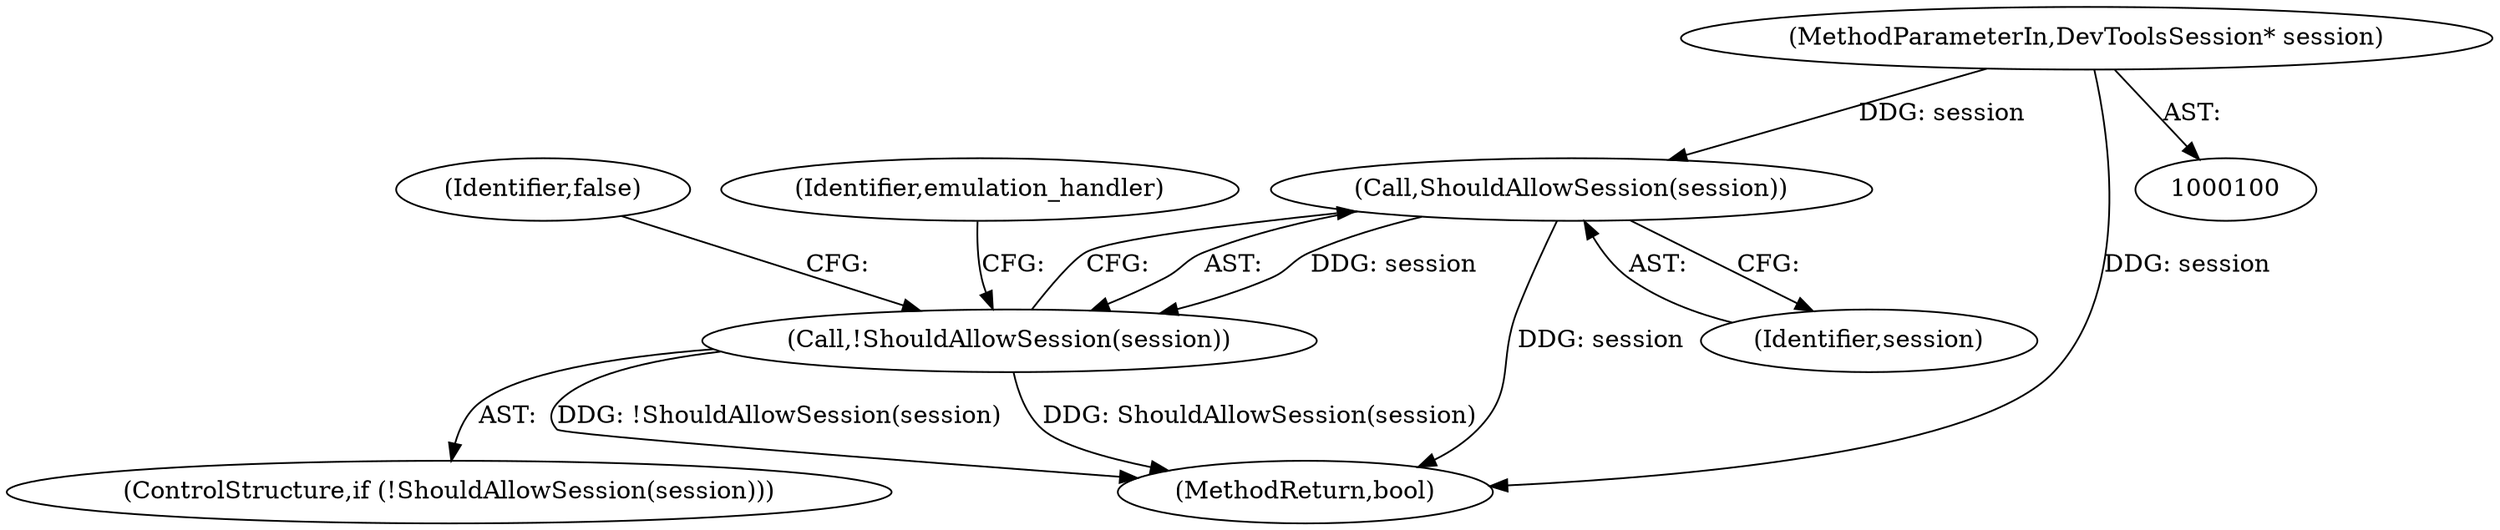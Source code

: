 digraph "0_Chrome_c71d8045ce0592cf3f4290744ab57b23c1d1b4c6_1@pointer" {
"1000106" [label="(Call,ShouldAllowSession(session))"];
"1000101" [label="(MethodParameterIn,DevToolsSession* session)"];
"1000105" [label="(Call,!ShouldAllowSession(session))"];
"1000109" [label="(Identifier,false)"];
"1000106" [label="(Call,ShouldAllowSession(session))"];
"1000105" [label="(Call,!ShouldAllowSession(session))"];
"1000112" [label="(Identifier,emulation_handler)"];
"1000104" [label="(ControlStructure,if (!ShouldAllowSession(session)))"];
"1000101" [label="(MethodParameterIn,DevToolsSession* session)"];
"1000204" [label="(MethodReturn,bool)"];
"1000107" [label="(Identifier,session)"];
"1000106" -> "1000105"  [label="AST: "];
"1000106" -> "1000107"  [label="CFG: "];
"1000107" -> "1000106"  [label="AST: "];
"1000105" -> "1000106"  [label="CFG: "];
"1000106" -> "1000204"  [label="DDG: session"];
"1000106" -> "1000105"  [label="DDG: session"];
"1000101" -> "1000106"  [label="DDG: session"];
"1000101" -> "1000100"  [label="AST: "];
"1000101" -> "1000204"  [label="DDG: session"];
"1000105" -> "1000104"  [label="AST: "];
"1000109" -> "1000105"  [label="CFG: "];
"1000112" -> "1000105"  [label="CFG: "];
"1000105" -> "1000204"  [label="DDG: !ShouldAllowSession(session)"];
"1000105" -> "1000204"  [label="DDG: ShouldAllowSession(session)"];
}

